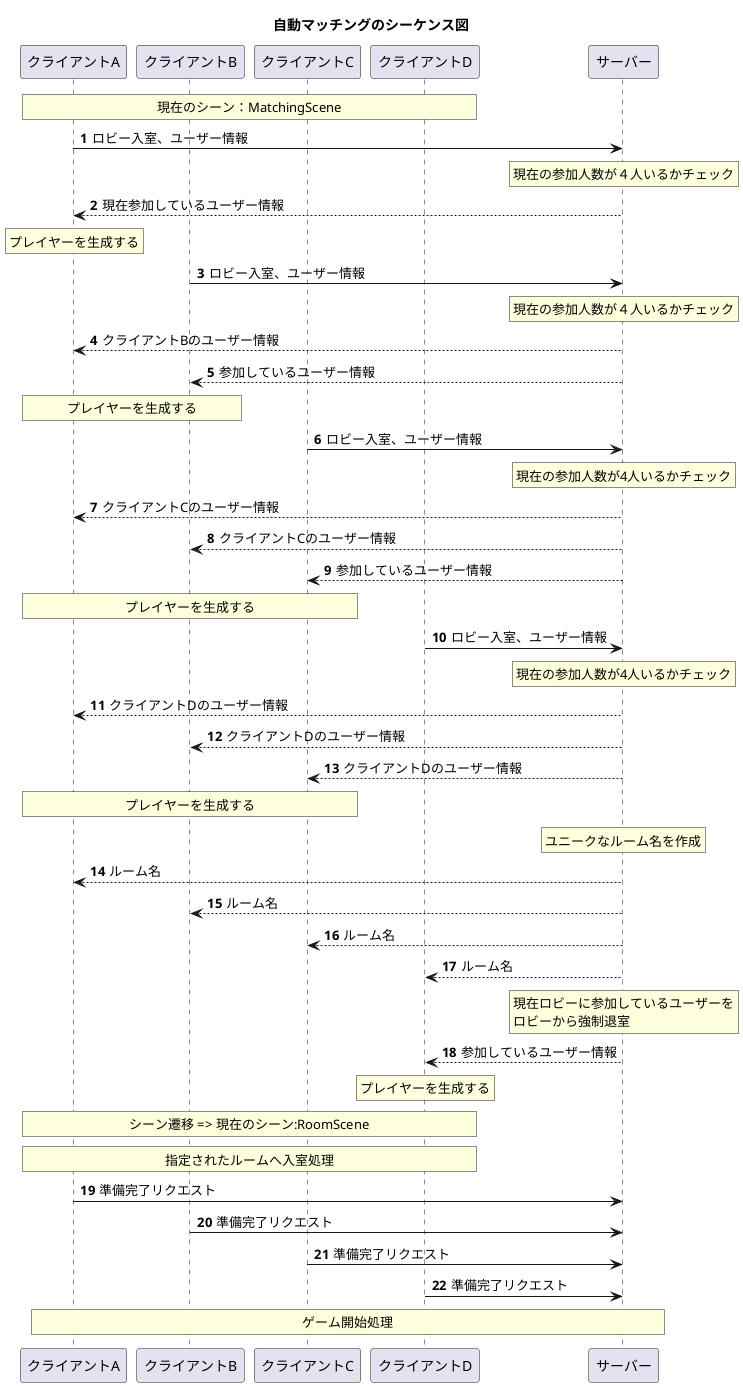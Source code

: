@startuml
'https://plantuml.com/sequence-diagram


participant クライアントA
participant クライアントB
participant クライアントC
participant クライアントD
participant サーバー

autonumber
title 自動マッチングのシーケンス図
rnote over クライアントA,クライアントD:現在のシーン：MatchingScene
クライアントA -> サーバー:ロビー入室、ユーザー情報
rnote over サーバー:現在の参加人数が４人いるかチェック
クライアントA <-- サーバー:現在参加しているユーザー情報
rnote over クライアントA:プレイヤーを生成する

クライアントB -> サーバー:ロビー入室、ユーザー情報
rnote over サーバー:現在の参加人数が４人いるかチェック
クライアントA <-- サーバー:クライアントBのユーザー情報
クライアントB <-- サーバー:参加しているユーザー情報
rnote over クライアントA,クライアントB:プレイヤーを生成する

クライアントC -> サーバー:ロビー入室、ユーザー情報
rnote over サーバー:現在の参加人数が4人いるかチェック
クライアントA <-- サーバー:クライアントCのユーザー情報
クライアントB <-- サーバー:クライアントCのユーザー情報
クライアントC <-- サーバー:参加しているユーザー情報
rnote over クライアントA,クライアントC:プレイヤーを生成する

クライアントD -> サーバー:ロビー入室、ユーザー情報
rnote over サーバー:現在の参加人数が4人いるかチェック
クライアントA <-- サーバー:クライアントDのユーザー情報
クライアントB <-- サーバー:クライアントDのユーザー情報
クライアントC <-- サーバー:クライアントDのユーザー情報
rnote over クライアントA,クライアントC:プレイヤーを生成する

rnote over サーバー:ユニークなルーム名を作成
クライアントA <-- サーバー:ルーム名
クライアントB <-- サーバー:ルーム名
クライアントC <-- サーバー:ルーム名
クライアントD <-- サーバー:ルーム名

rnote over サーバー:現在ロビーに参加しているユーザーを\nロビーから強制退室

クライアントD <-- サーバー:参加しているユーザー情報
rnote over クライアントD:プレイヤーを生成する

rnote over クライアントA,クライアントD:シーン遷移 => 現在のシーン:RoomScene
rnote over クライアントA,クライアントD:指定されたルームへ入室処理
クライアントA -> サーバー:準備完了リクエスト
クライアントB -> サーバー:準備完了リクエスト
クライアントC -> サーバー:準備完了リクエスト
クライアントD -> サーバー:準備完了リクエスト
rnote over クライアントA,サーバー:ゲーム開始処理
@enduml